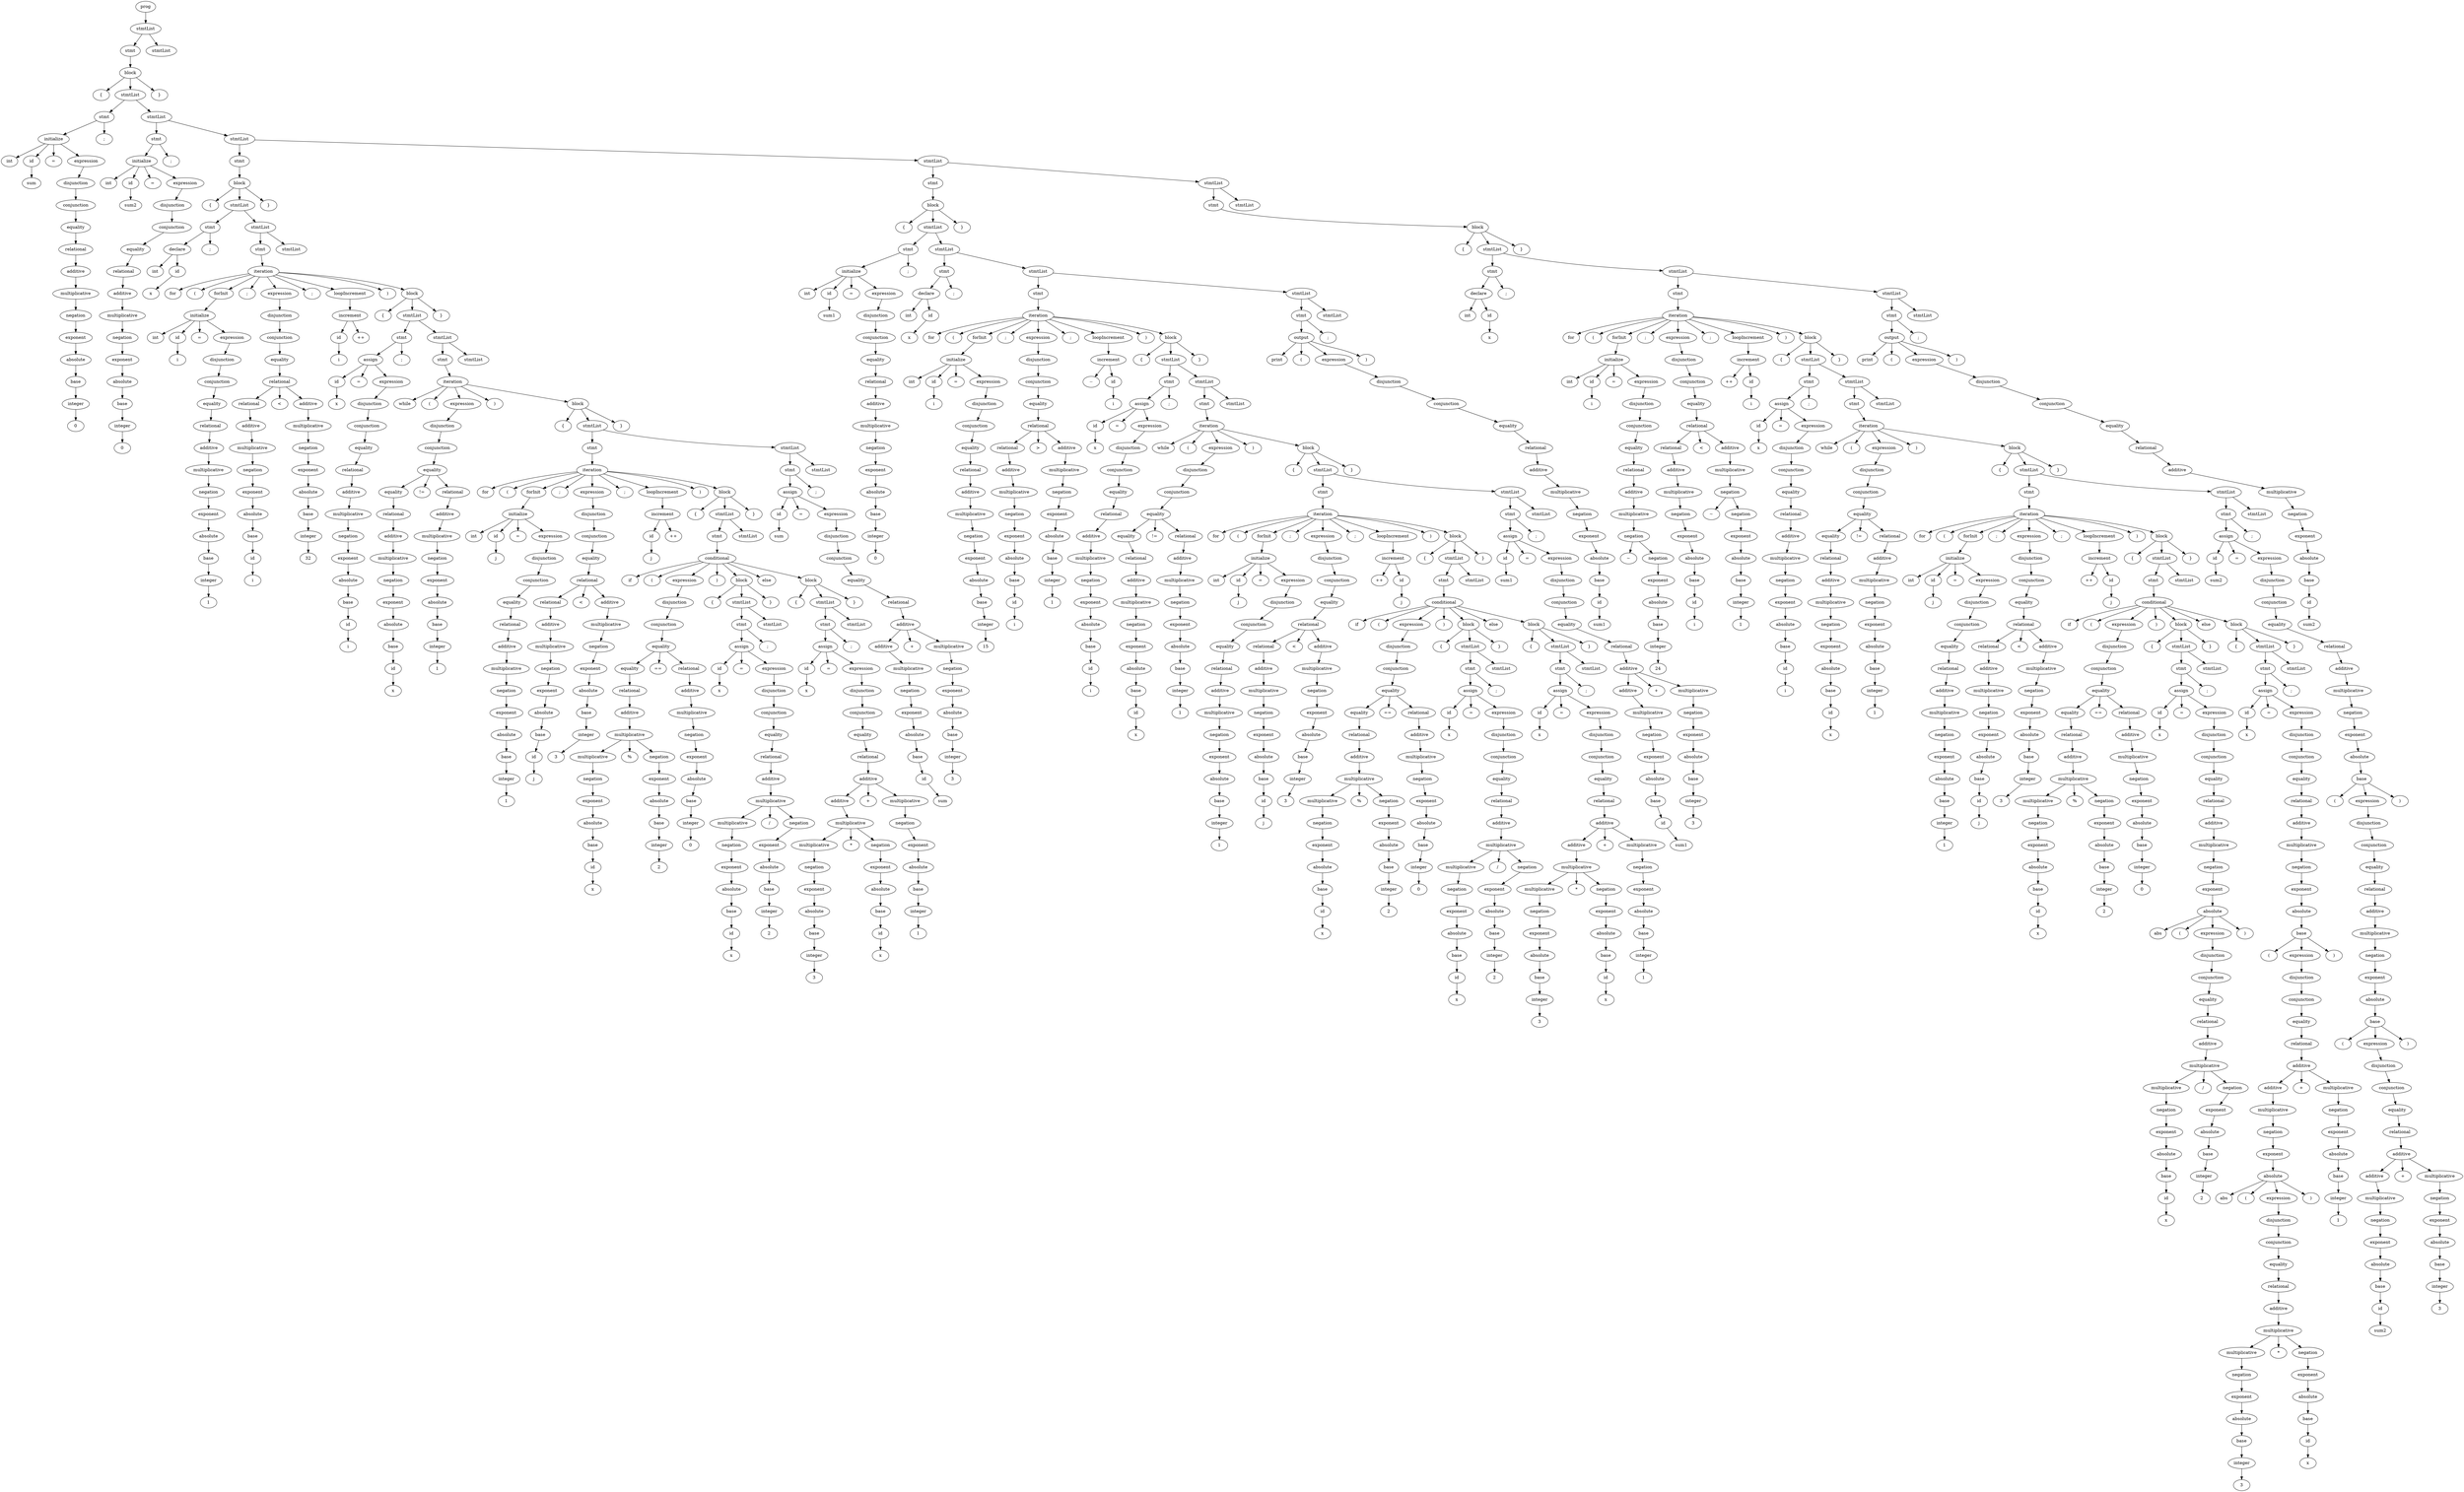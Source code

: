
digraph "three_x_plus_1"
{
struct1 [label="prog"]
struct2 [label="stmtList"]
struct3 [label="stmt"]
struct4 [label="block"]
struct5 [label="{"]
struct4->struct5
struct6 [label="stmtList"]
struct7 [label="stmt"]
struct8 [label="initialize"]
struct9 [label="int"]
struct8->struct9
struct10 [label="id"]
struct11 [label="sum"]
struct10->struct11
struct8->struct10
struct12 [label="="]
struct8->struct12
struct13 [label="expression"]
struct14 [label="disjunction"]
struct15 [label="conjunction"]
struct16 [label="equality"]
struct17 [label="relational"]
struct18 [label="additive"]
struct19 [label="multiplicative"]
struct20 [label="negation"]
struct21 [label="exponent"]
struct22 [label="absolute"]
struct23 [label="base"]
struct24 [label="integer"]
struct25 [label="0"]
struct24->struct25
struct23->struct24
struct22->struct23
struct21->struct22
struct20->struct21
struct19->struct20
struct18->struct19
struct17->struct18
struct16->struct17
struct15->struct16
struct14->struct15
struct13->struct14
struct8->struct13
struct7->struct8
struct26 [label=";"]
struct7->struct26
struct6->struct7
struct27 [label="stmtList"]
struct28 [label="stmt"]
struct29 [label="initialize"]
struct30 [label="int"]
struct29->struct30
struct31 [label="id"]
struct32 [label="sum2"]
struct31->struct32
struct29->struct31
struct33 [label="="]
struct29->struct33
struct34 [label="expression"]
struct35 [label="disjunction"]
struct36 [label="conjunction"]
struct37 [label="equality"]
struct38 [label="relational"]
struct39 [label="additive"]
struct40 [label="multiplicative"]
struct41 [label="negation"]
struct42 [label="exponent"]
struct43 [label="absolute"]
struct44 [label="base"]
struct45 [label="integer"]
struct46 [label="0"]
struct45->struct46
struct44->struct45
struct43->struct44
struct42->struct43
struct41->struct42
struct40->struct41
struct39->struct40
struct38->struct39
struct37->struct38
struct36->struct37
struct35->struct36
struct34->struct35
struct29->struct34
struct28->struct29
struct47 [label=";"]
struct28->struct47
struct27->struct28
struct48 [label="stmtList"]
struct49 [label="stmt"]
struct50 [label="block"]
struct51 [label="{"]
struct50->struct51
struct52 [label="stmtList"]
struct53 [label="stmt"]
struct54 [label="declare"]
struct55 [label="int"]
struct54->struct55
struct56 [label="id"]
struct57 [label="x"]
struct56->struct57
struct54->struct56
struct53->struct54
struct58 [label=";"]
struct53->struct58
struct52->struct53
struct59 [label="stmtList"]
struct60 [label="stmt"]
struct61 [label="iteration"]
struct62 [label="for"]
struct61->struct62
struct63 [label="("]
struct61->struct63
struct64 [label="forInit"]
struct65 [label="initialize"]
struct66 [label="int"]
struct65->struct66
struct67 [label="id"]
struct68 [label="i"]
struct67->struct68
struct65->struct67
struct69 [label="="]
struct65->struct69
struct70 [label="expression"]
struct71 [label="disjunction"]
struct72 [label="conjunction"]
struct73 [label="equality"]
struct74 [label="relational"]
struct75 [label="additive"]
struct76 [label="multiplicative"]
struct77 [label="negation"]
struct78 [label="exponent"]
struct79 [label="absolute"]
struct80 [label="base"]
struct81 [label="integer"]
struct82 [label="1"]
struct81->struct82
struct80->struct81
struct79->struct80
struct78->struct79
struct77->struct78
struct76->struct77
struct75->struct76
struct74->struct75
struct73->struct74
struct72->struct73
struct71->struct72
struct70->struct71
struct65->struct70
struct64->struct65
struct61->struct64
struct83 [label=";"]
struct61->struct83
struct84 [label="expression"]
struct85 [label="disjunction"]
struct86 [label="conjunction"]
struct87 [label="equality"]
struct88 [label="relational"]
struct89 [label="relational"]
struct90 [label="additive"]
struct91 [label="multiplicative"]
struct92 [label="negation"]
struct93 [label="exponent"]
struct94 [label="absolute"]
struct95 [label="base"]
struct96 [label="id"]
struct97 [label="i"]
struct96->struct97
struct95->struct96
struct94->struct95
struct93->struct94
struct92->struct93
struct91->struct92
struct90->struct91
struct89->struct90
struct88->struct89
struct98 [label="<"]
struct88->struct98
struct99 [label="additive"]
struct100 [label="multiplicative"]
struct101 [label="negation"]
struct102 [label="exponent"]
struct103 [label="absolute"]
struct104 [label="base"]
struct105 [label="integer"]
struct106 [label="32"]
struct105->struct106
struct104->struct105
struct103->struct104
struct102->struct103
struct101->struct102
struct100->struct101
struct99->struct100
struct88->struct99
struct87->struct88
struct86->struct87
struct85->struct86
struct84->struct85
struct61->struct84
struct107 [label=";"]
struct61->struct107
struct108 [label="loopIncrement"]
struct109 [label="increment"]
struct110 [label="id"]
struct111 [label="i"]
struct110->struct111
struct109->struct110
struct112 [label="++"]
struct109->struct112
struct108->struct109
struct61->struct108
struct113 [label=")"]
struct61->struct113
struct114 [label="block"]
struct115 [label="{"]
struct114->struct115
struct116 [label="stmtList"]
struct117 [label="stmt"]
struct118 [label="assign"]
struct119 [label="id"]
struct120 [label="x"]
struct119->struct120
struct118->struct119
struct121 [label="="]
struct118->struct121
struct122 [label="expression"]
struct123 [label="disjunction"]
struct124 [label="conjunction"]
struct125 [label="equality"]
struct126 [label="relational"]
struct127 [label="additive"]
struct128 [label="multiplicative"]
struct129 [label="negation"]
struct130 [label="exponent"]
struct131 [label="absolute"]
struct132 [label="base"]
struct133 [label="id"]
struct134 [label="i"]
struct133->struct134
struct132->struct133
struct131->struct132
struct130->struct131
struct129->struct130
struct128->struct129
struct127->struct128
struct126->struct127
struct125->struct126
struct124->struct125
struct123->struct124
struct122->struct123
struct118->struct122
struct117->struct118
struct135 [label=";"]
struct117->struct135
struct116->struct117
struct136 [label="stmtList"]
struct137 [label="stmt"]
struct138 [label="iteration"]
struct139 [label="while"]
struct138->struct139
struct140 [label="("]
struct138->struct140
struct141 [label="expression"]
struct142 [label="disjunction"]
struct143 [label="conjunction"]
struct144 [label="equality"]
struct145 [label="equality"]
struct146 [label="relational"]
struct147 [label="additive"]
struct148 [label="multiplicative"]
struct149 [label="negation"]
struct150 [label="exponent"]
struct151 [label="absolute"]
struct152 [label="base"]
struct153 [label="id"]
struct154 [label="x"]
struct153->struct154
struct152->struct153
struct151->struct152
struct150->struct151
struct149->struct150
struct148->struct149
struct147->struct148
struct146->struct147
struct145->struct146
struct144->struct145
struct155 [label="!="]
struct144->struct155
struct156 [label="relational"]
struct157 [label="additive"]
struct158 [label="multiplicative"]
struct159 [label="negation"]
struct160 [label="exponent"]
struct161 [label="absolute"]
struct162 [label="base"]
struct163 [label="integer"]
struct164 [label="1"]
struct163->struct164
struct162->struct163
struct161->struct162
struct160->struct161
struct159->struct160
struct158->struct159
struct157->struct158
struct156->struct157
struct144->struct156
struct143->struct144
struct142->struct143
struct141->struct142
struct138->struct141
struct165 [label=")"]
struct138->struct165
struct166 [label="block"]
struct167 [label="{"]
struct166->struct167
struct168 [label="stmtList"]
struct169 [label="stmt"]
struct170 [label="iteration"]
struct171 [label="for"]
struct170->struct171
struct172 [label="("]
struct170->struct172
struct173 [label="forInit"]
struct174 [label="initialize"]
struct175 [label="int"]
struct174->struct175
struct176 [label="id"]
struct177 [label="j"]
struct176->struct177
struct174->struct176
struct178 [label="="]
struct174->struct178
struct179 [label="expression"]
struct180 [label="disjunction"]
struct181 [label="conjunction"]
struct182 [label="equality"]
struct183 [label="relational"]
struct184 [label="additive"]
struct185 [label="multiplicative"]
struct186 [label="negation"]
struct187 [label="exponent"]
struct188 [label="absolute"]
struct189 [label="base"]
struct190 [label="integer"]
struct191 [label="1"]
struct190->struct191
struct189->struct190
struct188->struct189
struct187->struct188
struct186->struct187
struct185->struct186
struct184->struct185
struct183->struct184
struct182->struct183
struct181->struct182
struct180->struct181
struct179->struct180
struct174->struct179
struct173->struct174
struct170->struct173
struct192 [label=";"]
struct170->struct192
struct193 [label="expression"]
struct194 [label="disjunction"]
struct195 [label="conjunction"]
struct196 [label="equality"]
struct197 [label="relational"]
struct198 [label="relational"]
struct199 [label="additive"]
struct200 [label="multiplicative"]
struct201 [label="negation"]
struct202 [label="exponent"]
struct203 [label="absolute"]
struct204 [label="base"]
struct205 [label="id"]
struct206 [label="j"]
struct205->struct206
struct204->struct205
struct203->struct204
struct202->struct203
struct201->struct202
struct200->struct201
struct199->struct200
struct198->struct199
struct197->struct198
struct207 [label="<"]
struct197->struct207
struct208 [label="additive"]
struct209 [label="multiplicative"]
struct210 [label="negation"]
struct211 [label="exponent"]
struct212 [label="absolute"]
struct213 [label="base"]
struct214 [label="integer"]
struct215 [label="3"]
struct214->struct215
struct213->struct214
struct212->struct213
struct211->struct212
struct210->struct211
struct209->struct210
struct208->struct209
struct197->struct208
struct196->struct197
struct195->struct196
struct194->struct195
struct193->struct194
struct170->struct193
struct216 [label=";"]
struct170->struct216
struct217 [label="loopIncrement"]
struct218 [label="increment"]
struct219 [label="id"]
struct220 [label="j"]
struct219->struct220
struct218->struct219
struct221 [label="++"]
struct218->struct221
struct217->struct218
struct170->struct217
struct222 [label=")"]
struct170->struct222
struct223 [label="block"]
struct224 [label="{"]
struct223->struct224
struct225 [label="stmtList"]
struct226 [label="stmt"]
struct227 [label="conditional"]
struct228 [label="if"]
struct227->struct228
struct229 [label="("]
struct227->struct229
struct230 [label="expression"]
struct231 [label="disjunction"]
struct232 [label="conjunction"]
struct233 [label="equality"]
struct234 [label="equality"]
struct235 [label="relational"]
struct236 [label="additive"]
struct237 [label="multiplicative"]
struct238 [label="multiplicative"]
struct239 [label="negation"]
struct240 [label="exponent"]
struct241 [label="absolute"]
struct242 [label="base"]
struct243 [label="id"]
struct244 [label="x"]
struct243->struct244
struct242->struct243
struct241->struct242
struct240->struct241
struct239->struct240
struct238->struct239
struct237->struct238
struct245 [label="%"]
struct237->struct245
struct246 [label="negation"]
struct247 [label="exponent"]
struct248 [label="absolute"]
struct249 [label="base"]
struct250 [label="integer"]
struct251 [label="2"]
struct250->struct251
struct249->struct250
struct248->struct249
struct247->struct248
struct246->struct247
struct237->struct246
struct236->struct237
struct235->struct236
struct234->struct235
struct233->struct234
struct252 [label="=="]
struct233->struct252
struct253 [label="relational"]
struct254 [label="additive"]
struct255 [label="multiplicative"]
struct256 [label="negation"]
struct257 [label="exponent"]
struct258 [label="absolute"]
struct259 [label="base"]
struct260 [label="integer"]
struct261 [label="0"]
struct260->struct261
struct259->struct260
struct258->struct259
struct257->struct258
struct256->struct257
struct255->struct256
struct254->struct255
struct253->struct254
struct233->struct253
struct232->struct233
struct231->struct232
struct230->struct231
struct227->struct230
struct262 [label=")"]
struct227->struct262
struct263 [label="block"]
struct264 [label="{"]
struct263->struct264
struct265 [label="stmtList"]
struct266 [label="stmt"]
struct267 [label="assign"]
struct268 [label="id"]
struct269 [label="x"]
struct268->struct269
struct267->struct268
struct270 [label="="]
struct267->struct270
struct271 [label="expression"]
struct272 [label="disjunction"]
struct273 [label="conjunction"]
struct274 [label="equality"]
struct275 [label="relational"]
struct276 [label="additive"]
struct277 [label="multiplicative"]
struct278 [label="multiplicative"]
struct279 [label="negation"]
struct280 [label="exponent"]
struct281 [label="absolute"]
struct282 [label="base"]
struct283 [label="id"]
struct284 [label="x"]
struct283->struct284
struct282->struct283
struct281->struct282
struct280->struct281
struct279->struct280
struct278->struct279
struct277->struct278
struct285 [label="/"]
struct277->struct285
struct286 [label="negation"]
struct287 [label="exponent"]
struct288 [label="absolute"]
struct289 [label="base"]
struct290 [label="integer"]
struct291 [label="2"]
struct290->struct291
struct289->struct290
struct288->struct289
struct287->struct288
struct286->struct287
struct277->struct286
struct276->struct277
struct275->struct276
struct274->struct275
struct273->struct274
struct272->struct273
struct271->struct272
struct267->struct271
struct266->struct267
struct292 [label=";"]
struct266->struct292
struct265->struct266
struct293 [label="stmtList"]
struct265->struct293
struct263->struct265
struct294 [label="}"]
struct263->struct294
struct227->struct263
struct295 [label="else"]
struct227->struct295
struct296 [label="block"]
struct297 [label="{"]
struct296->struct297
struct298 [label="stmtList"]
struct299 [label="stmt"]
struct300 [label="assign"]
struct301 [label="id"]
struct302 [label="x"]
struct301->struct302
struct300->struct301
struct303 [label="="]
struct300->struct303
struct304 [label="expression"]
struct305 [label="disjunction"]
struct306 [label="conjunction"]
struct307 [label="equality"]
struct308 [label="relational"]
struct309 [label="additive"]
struct310 [label="additive"]
struct311 [label="multiplicative"]
struct312 [label="multiplicative"]
struct313 [label="negation"]
struct314 [label="exponent"]
struct315 [label="absolute"]
struct316 [label="base"]
struct317 [label="integer"]
struct318 [label="3"]
struct317->struct318
struct316->struct317
struct315->struct316
struct314->struct315
struct313->struct314
struct312->struct313
struct311->struct312
struct319 [label="*"]
struct311->struct319
struct320 [label="negation"]
struct321 [label="exponent"]
struct322 [label="absolute"]
struct323 [label="base"]
struct324 [label="id"]
struct325 [label="x"]
struct324->struct325
struct323->struct324
struct322->struct323
struct321->struct322
struct320->struct321
struct311->struct320
struct310->struct311
struct309->struct310
struct326 [label="+"]
struct309->struct326
struct327 [label="multiplicative"]
struct328 [label="negation"]
struct329 [label="exponent"]
struct330 [label="absolute"]
struct331 [label="base"]
struct332 [label="integer"]
struct333 [label="1"]
struct332->struct333
struct331->struct332
struct330->struct331
struct329->struct330
struct328->struct329
struct327->struct328
struct309->struct327
struct308->struct309
struct307->struct308
struct306->struct307
struct305->struct306
struct304->struct305
struct300->struct304
struct299->struct300
struct334 [label=";"]
struct299->struct334
struct298->struct299
struct335 [label="stmtList"]
struct298->struct335
struct296->struct298
struct336 [label="}"]
struct296->struct336
struct227->struct296
struct226->struct227
struct225->struct226
struct337 [label="stmtList"]
struct225->struct337
struct223->struct225
struct338 [label="}"]
struct223->struct338
struct170->struct223
struct169->struct170
struct168->struct169
struct339 [label="stmtList"]
struct340 [label="stmt"]
struct341 [label="assign"]
struct342 [label="id"]
struct343 [label="sum"]
struct342->struct343
struct341->struct342
struct344 [label="="]
struct341->struct344
struct345 [label="expression"]
struct346 [label="disjunction"]
struct347 [label="conjunction"]
struct348 [label="equality"]
struct349 [label="relational"]
struct350 [label="additive"]
struct351 [label="additive"]
struct352 [label="multiplicative"]
struct353 [label="negation"]
struct354 [label="exponent"]
struct355 [label="absolute"]
struct356 [label="base"]
struct357 [label="id"]
struct358 [label="sum"]
struct357->struct358
struct356->struct357
struct355->struct356
struct354->struct355
struct353->struct354
struct352->struct353
struct351->struct352
struct350->struct351
struct359 [label="+"]
struct350->struct359
struct360 [label="multiplicative"]
struct361 [label="negation"]
struct362 [label="exponent"]
struct363 [label="absolute"]
struct364 [label="base"]
struct365 [label="integer"]
struct366 [label="3"]
struct365->struct366
struct364->struct365
struct363->struct364
struct362->struct363
struct361->struct362
struct360->struct361
struct350->struct360
struct349->struct350
struct348->struct349
struct347->struct348
struct346->struct347
struct345->struct346
struct341->struct345
struct340->struct341
struct367 [label=";"]
struct340->struct367
struct339->struct340
struct368 [label="stmtList"]
struct339->struct368
struct168->struct339
struct166->struct168
struct369 [label="}"]
struct166->struct369
struct138->struct166
struct137->struct138
struct136->struct137
struct370 [label="stmtList"]
struct136->struct370
struct116->struct136
struct114->struct116
struct371 [label="}"]
struct114->struct371
struct61->struct114
struct60->struct61
struct59->struct60
struct372 [label="stmtList"]
struct59->struct372
struct52->struct59
struct50->struct52
struct373 [label="}"]
struct50->struct373
struct49->struct50
struct48->struct49
struct374 [label="stmtList"]
struct375 [label="stmt"]
struct376 [label="block"]
struct377 [label="{"]
struct376->struct377
struct378 [label="stmtList"]
struct379 [label="stmt"]
struct380 [label="initialize"]
struct381 [label="int"]
struct380->struct381
struct382 [label="id"]
struct383 [label="sum1"]
struct382->struct383
struct380->struct382
struct384 [label="="]
struct380->struct384
struct385 [label="expression"]
struct386 [label="disjunction"]
struct387 [label="conjunction"]
struct388 [label="equality"]
struct389 [label="relational"]
struct390 [label="additive"]
struct391 [label="multiplicative"]
struct392 [label="negation"]
struct393 [label="exponent"]
struct394 [label="absolute"]
struct395 [label="base"]
struct396 [label="integer"]
struct397 [label="0"]
struct396->struct397
struct395->struct396
struct394->struct395
struct393->struct394
struct392->struct393
struct391->struct392
struct390->struct391
struct389->struct390
struct388->struct389
struct387->struct388
struct386->struct387
struct385->struct386
struct380->struct385
struct379->struct380
struct398 [label=";"]
struct379->struct398
struct378->struct379
struct399 [label="stmtList"]
struct400 [label="stmt"]
struct401 [label="declare"]
struct402 [label="int"]
struct401->struct402
struct403 [label="id"]
struct404 [label="x"]
struct403->struct404
struct401->struct403
struct400->struct401
struct405 [label=";"]
struct400->struct405
struct399->struct400
struct406 [label="stmtList"]
struct407 [label="stmt"]
struct408 [label="iteration"]
struct409 [label="for"]
struct408->struct409
struct410 [label="("]
struct408->struct410
struct411 [label="forInit"]
struct412 [label="initialize"]
struct413 [label="int"]
struct412->struct413
struct414 [label="id"]
struct415 [label="i"]
struct414->struct415
struct412->struct414
struct416 [label="="]
struct412->struct416
struct417 [label="expression"]
struct418 [label="disjunction"]
struct419 [label="conjunction"]
struct420 [label="equality"]
struct421 [label="relational"]
struct422 [label="additive"]
struct423 [label="multiplicative"]
struct424 [label="negation"]
struct425 [label="exponent"]
struct426 [label="absolute"]
struct427 [label="base"]
struct428 [label="integer"]
struct429 [label="15"]
struct428->struct429
struct427->struct428
struct426->struct427
struct425->struct426
struct424->struct425
struct423->struct424
struct422->struct423
struct421->struct422
struct420->struct421
struct419->struct420
struct418->struct419
struct417->struct418
struct412->struct417
struct411->struct412
struct408->struct411
struct430 [label=";"]
struct408->struct430
struct431 [label="expression"]
struct432 [label="disjunction"]
struct433 [label="conjunction"]
struct434 [label="equality"]
struct435 [label="relational"]
struct436 [label="relational"]
struct437 [label="additive"]
struct438 [label="multiplicative"]
struct439 [label="negation"]
struct440 [label="exponent"]
struct441 [label="absolute"]
struct442 [label="base"]
struct443 [label="id"]
struct444 [label="i"]
struct443->struct444
struct442->struct443
struct441->struct442
struct440->struct441
struct439->struct440
struct438->struct439
struct437->struct438
struct436->struct437
struct435->struct436
struct445 [label=">"]
struct435->struct445
struct446 [label="additive"]
struct447 [label="multiplicative"]
struct448 [label="negation"]
struct449 [label="exponent"]
struct450 [label="absolute"]
struct451 [label="base"]
struct452 [label="integer"]
struct453 [label="1"]
struct452->struct453
struct451->struct452
struct450->struct451
struct449->struct450
struct448->struct449
struct447->struct448
struct446->struct447
struct435->struct446
struct434->struct435
struct433->struct434
struct432->struct433
struct431->struct432
struct408->struct431
struct454 [label=";"]
struct408->struct454
struct455 [label="loopIncrement"]
struct456 [label="increment"]
struct457 [label="--"]
struct456->struct457
struct458 [label="id"]
struct459 [label="i"]
struct458->struct459
struct456->struct458
struct455->struct456
struct408->struct455
struct460 [label=")"]
struct408->struct460
struct461 [label="block"]
struct462 [label="{"]
struct461->struct462
struct463 [label="stmtList"]
struct464 [label="stmt"]
struct465 [label="assign"]
struct466 [label="id"]
struct467 [label="x"]
struct466->struct467
struct465->struct466
struct468 [label="="]
struct465->struct468
struct469 [label="expression"]
struct470 [label="disjunction"]
struct471 [label="conjunction"]
struct472 [label="equality"]
struct473 [label="relational"]
struct474 [label="additive"]
struct475 [label="multiplicative"]
struct476 [label="negation"]
struct477 [label="exponent"]
struct478 [label="absolute"]
struct479 [label="base"]
struct480 [label="id"]
struct481 [label="i"]
struct480->struct481
struct479->struct480
struct478->struct479
struct477->struct478
struct476->struct477
struct475->struct476
struct474->struct475
struct473->struct474
struct472->struct473
struct471->struct472
struct470->struct471
struct469->struct470
struct465->struct469
struct464->struct465
struct482 [label=";"]
struct464->struct482
struct463->struct464
struct483 [label="stmtList"]
struct484 [label="stmt"]
struct485 [label="iteration"]
struct486 [label="while"]
struct485->struct486
struct487 [label="("]
struct485->struct487
struct488 [label="expression"]
struct489 [label="disjunction"]
struct490 [label="conjunction"]
struct491 [label="equality"]
struct492 [label="equality"]
struct493 [label="relational"]
struct494 [label="additive"]
struct495 [label="multiplicative"]
struct496 [label="negation"]
struct497 [label="exponent"]
struct498 [label="absolute"]
struct499 [label="base"]
struct500 [label="id"]
struct501 [label="x"]
struct500->struct501
struct499->struct500
struct498->struct499
struct497->struct498
struct496->struct497
struct495->struct496
struct494->struct495
struct493->struct494
struct492->struct493
struct491->struct492
struct502 [label="!="]
struct491->struct502
struct503 [label="relational"]
struct504 [label="additive"]
struct505 [label="multiplicative"]
struct506 [label="negation"]
struct507 [label="exponent"]
struct508 [label="absolute"]
struct509 [label="base"]
struct510 [label="integer"]
struct511 [label="1"]
struct510->struct511
struct509->struct510
struct508->struct509
struct507->struct508
struct506->struct507
struct505->struct506
struct504->struct505
struct503->struct504
struct491->struct503
struct490->struct491
struct489->struct490
struct488->struct489
struct485->struct488
struct512 [label=")"]
struct485->struct512
struct513 [label="block"]
struct514 [label="{"]
struct513->struct514
struct515 [label="stmtList"]
struct516 [label="stmt"]
struct517 [label="iteration"]
struct518 [label="for"]
struct517->struct518
struct519 [label="("]
struct517->struct519
struct520 [label="forInit"]
struct521 [label="initialize"]
struct522 [label="int"]
struct521->struct522
struct523 [label="id"]
struct524 [label="j"]
struct523->struct524
struct521->struct523
struct525 [label="="]
struct521->struct525
struct526 [label="expression"]
struct527 [label="disjunction"]
struct528 [label="conjunction"]
struct529 [label="equality"]
struct530 [label="relational"]
struct531 [label="additive"]
struct532 [label="multiplicative"]
struct533 [label="negation"]
struct534 [label="exponent"]
struct535 [label="absolute"]
struct536 [label="base"]
struct537 [label="integer"]
struct538 [label="1"]
struct537->struct538
struct536->struct537
struct535->struct536
struct534->struct535
struct533->struct534
struct532->struct533
struct531->struct532
struct530->struct531
struct529->struct530
struct528->struct529
struct527->struct528
struct526->struct527
struct521->struct526
struct520->struct521
struct517->struct520
struct539 [label=";"]
struct517->struct539
struct540 [label="expression"]
struct541 [label="disjunction"]
struct542 [label="conjunction"]
struct543 [label="equality"]
struct544 [label="relational"]
struct545 [label="relational"]
struct546 [label="additive"]
struct547 [label="multiplicative"]
struct548 [label="negation"]
struct549 [label="exponent"]
struct550 [label="absolute"]
struct551 [label="base"]
struct552 [label="id"]
struct553 [label="j"]
struct552->struct553
struct551->struct552
struct550->struct551
struct549->struct550
struct548->struct549
struct547->struct548
struct546->struct547
struct545->struct546
struct544->struct545
struct554 [label="<"]
struct544->struct554
struct555 [label="additive"]
struct556 [label="multiplicative"]
struct557 [label="negation"]
struct558 [label="exponent"]
struct559 [label="absolute"]
struct560 [label="base"]
struct561 [label="integer"]
struct562 [label="3"]
struct561->struct562
struct560->struct561
struct559->struct560
struct558->struct559
struct557->struct558
struct556->struct557
struct555->struct556
struct544->struct555
struct543->struct544
struct542->struct543
struct541->struct542
struct540->struct541
struct517->struct540
struct563 [label=";"]
struct517->struct563
struct564 [label="loopIncrement"]
struct565 [label="increment"]
struct566 [label="++"]
struct565->struct566
struct567 [label="id"]
struct568 [label="j"]
struct567->struct568
struct565->struct567
struct564->struct565
struct517->struct564
struct569 [label=")"]
struct517->struct569
struct570 [label="block"]
struct571 [label="{"]
struct570->struct571
struct572 [label="stmtList"]
struct573 [label="stmt"]
struct574 [label="conditional"]
struct575 [label="if"]
struct574->struct575
struct576 [label="("]
struct574->struct576
struct577 [label="expression"]
struct578 [label="disjunction"]
struct579 [label="conjunction"]
struct580 [label="equality"]
struct581 [label="equality"]
struct582 [label="relational"]
struct583 [label="additive"]
struct584 [label="multiplicative"]
struct585 [label="multiplicative"]
struct586 [label="negation"]
struct587 [label="exponent"]
struct588 [label="absolute"]
struct589 [label="base"]
struct590 [label="id"]
struct591 [label="x"]
struct590->struct591
struct589->struct590
struct588->struct589
struct587->struct588
struct586->struct587
struct585->struct586
struct584->struct585
struct592 [label="%"]
struct584->struct592
struct593 [label="negation"]
struct594 [label="exponent"]
struct595 [label="absolute"]
struct596 [label="base"]
struct597 [label="integer"]
struct598 [label="2"]
struct597->struct598
struct596->struct597
struct595->struct596
struct594->struct595
struct593->struct594
struct584->struct593
struct583->struct584
struct582->struct583
struct581->struct582
struct580->struct581
struct599 [label="=="]
struct580->struct599
struct600 [label="relational"]
struct601 [label="additive"]
struct602 [label="multiplicative"]
struct603 [label="negation"]
struct604 [label="exponent"]
struct605 [label="absolute"]
struct606 [label="base"]
struct607 [label="integer"]
struct608 [label="0"]
struct607->struct608
struct606->struct607
struct605->struct606
struct604->struct605
struct603->struct604
struct602->struct603
struct601->struct602
struct600->struct601
struct580->struct600
struct579->struct580
struct578->struct579
struct577->struct578
struct574->struct577
struct609 [label=")"]
struct574->struct609
struct610 [label="block"]
struct611 [label="{"]
struct610->struct611
struct612 [label="stmtList"]
struct613 [label="stmt"]
struct614 [label="assign"]
struct615 [label="id"]
struct616 [label="x"]
struct615->struct616
struct614->struct615
struct617 [label="="]
struct614->struct617
struct618 [label="expression"]
struct619 [label="disjunction"]
struct620 [label="conjunction"]
struct621 [label="equality"]
struct622 [label="relational"]
struct623 [label="additive"]
struct624 [label="multiplicative"]
struct625 [label="multiplicative"]
struct626 [label="negation"]
struct627 [label="exponent"]
struct628 [label="absolute"]
struct629 [label="base"]
struct630 [label="id"]
struct631 [label="x"]
struct630->struct631
struct629->struct630
struct628->struct629
struct627->struct628
struct626->struct627
struct625->struct626
struct624->struct625
struct632 [label="/"]
struct624->struct632
struct633 [label="negation"]
struct634 [label="exponent"]
struct635 [label="absolute"]
struct636 [label="base"]
struct637 [label="integer"]
struct638 [label="2"]
struct637->struct638
struct636->struct637
struct635->struct636
struct634->struct635
struct633->struct634
struct624->struct633
struct623->struct624
struct622->struct623
struct621->struct622
struct620->struct621
struct619->struct620
struct618->struct619
struct614->struct618
struct613->struct614
struct639 [label=";"]
struct613->struct639
struct612->struct613
struct640 [label="stmtList"]
struct612->struct640
struct610->struct612
struct641 [label="}"]
struct610->struct641
struct574->struct610
struct642 [label="else"]
struct574->struct642
struct643 [label="block"]
struct644 [label="{"]
struct643->struct644
struct645 [label="stmtList"]
struct646 [label="stmt"]
struct647 [label="assign"]
struct648 [label="id"]
struct649 [label="x"]
struct648->struct649
struct647->struct648
struct650 [label="="]
struct647->struct650
struct651 [label="expression"]
struct652 [label="disjunction"]
struct653 [label="conjunction"]
struct654 [label="equality"]
struct655 [label="relational"]
struct656 [label="additive"]
struct657 [label="additive"]
struct658 [label="multiplicative"]
struct659 [label="multiplicative"]
struct660 [label="negation"]
struct661 [label="exponent"]
struct662 [label="absolute"]
struct663 [label="base"]
struct664 [label="integer"]
struct665 [label="3"]
struct664->struct665
struct663->struct664
struct662->struct663
struct661->struct662
struct660->struct661
struct659->struct660
struct658->struct659
struct666 [label="*"]
struct658->struct666
struct667 [label="negation"]
struct668 [label="exponent"]
struct669 [label="absolute"]
struct670 [label="base"]
struct671 [label="id"]
struct672 [label="x"]
struct671->struct672
struct670->struct671
struct669->struct670
struct668->struct669
struct667->struct668
struct658->struct667
struct657->struct658
struct656->struct657
struct673 [label="+"]
struct656->struct673
struct674 [label="multiplicative"]
struct675 [label="negation"]
struct676 [label="exponent"]
struct677 [label="absolute"]
struct678 [label="base"]
struct679 [label="integer"]
struct680 [label="1"]
struct679->struct680
struct678->struct679
struct677->struct678
struct676->struct677
struct675->struct676
struct674->struct675
struct656->struct674
struct655->struct656
struct654->struct655
struct653->struct654
struct652->struct653
struct651->struct652
struct647->struct651
struct646->struct647
struct681 [label=";"]
struct646->struct681
struct645->struct646
struct682 [label="stmtList"]
struct645->struct682
struct643->struct645
struct683 [label="}"]
struct643->struct683
struct574->struct643
struct573->struct574
struct572->struct573
struct684 [label="stmtList"]
struct572->struct684
struct570->struct572
struct685 [label="}"]
struct570->struct685
struct517->struct570
struct516->struct517
struct515->struct516
struct686 [label="stmtList"]
struct687 [label="stmt"]
struct688 [label="assign"]
struct689 [label="id"]
struct690 [label="sum1"]
struct689->struct690
struct688->struct689
struct691 [label="="]
struct688->struct691
struct692 [label="expression"]
struct693 [label="disjunction"]
struct694 [label="conjunction"]
struct695 [label="equality"]
struct696 [label="relational"]
struct697 [label="additive"]
struct698 [label="additive"]
struct699 [label="multiplicative"]
struct700 [label="negation"]
struct701 [label="exponent"]
struct702 [label="absolute"]
struct703 [label="base"]
struct704 [label="id"]
struct705 [label="sum1"]
struct704->struct705
struct703->struct704
struct702->struct703
struct701->struct702
struct700->struct701
struct699->struct700
struct698->struct699
struct697->struct698
struct706 [label="+"]
struct697->struct706
struct707 [label="multiplicative"]
struct708 [label="negation"]
struct709 [label="exponent"]
struct710 [label="absolute"]
struct711 [label="base"]
struct712 [label="integer"]
struct713 [label="3"]
struct712->struct713
struct711->struct712
struct710->struct711
struct709->struct710
struct708->struct709
struct707->struct708
struct697->struct707
struct696->struct697
struct695->struct696
struct694->struct695
struct693->struct694
struct692->struct693
struct688->struct692
struct687->struct688
struct714 [label=";"]
struct687->struct714
struct686->struct687
struct715 [label="stmtList"]
struct686->struct715
struct515->struct686
struct513->struct515
struct716 [label="}"]
struct513->struct716
struct485->struct513
struct484->struct485
struct483->struct484
struct717 [label="stmtList"]
struct483->struct717
struct463->struct483
struct461->struct463
struct718 [label="}"]
struct461->struct718
struct408->struct461
struct407->struct408
struct406->struct407
struct719 [label="stmtList"]
struct720 [label="stmt"]
struct721 [label="output"]
struct722 [label="print"]
struct721->struct722
struct723 [label="("]
struct721->struct723
struct724 [label="expression"]
struct725 [label="disjunction"]
struct726 [label="conjunction"]
struct727 [label="equality"]
struct728 [label="relational"]
struct729 [label="additive"]
struct730 [label="multiplicative"]
struct731 [label="negation"]
struct732 [label="exponent"]
struct733 [label="absolute"]
struct734 [label="base"]
struct735 [label="id"]
struct736 [label="sum1"]
struct735->struct736
struct734->struct735
struct733->struct734
struct732->struct733
struct731->struct732
struct730->struct731
struct729->struct730
struct728->struct729
struct727->struct728
struct726->struct727
struct725->struct726
struct724->struct725
struct721->struct724
struct737 [label=")"]
struct721->struct737
struct720->struct721
struct738 [label=";"]
struct720->struct738
struct719->struct720
struct739 [label="stmtList"]
struct719->struct739
struct406->struct719
struct399->struct406
struct378->struct399
struct376->struct378
struct740 [label="}"]
struct376->struct740
struct375->struct376
struct374->struct375
struct741 [label="stmtList"]
struct742 [label="stmt"]
struct743 [label="block"]
struct744 [label="{"]
struct743->struct744
struct745 [label="stmtList"]
struct746 [label="stmt"]
struct747 [label="declare"]
struct748 [label="int"]
struct747->struct748
struct749 [label="id"]
struct750 [label="x"]
struct749->struct750
struct747->struct749
struct746->struct747
struct751 [label=";"]
struct746->struct751
struct745->struct746
struct752 [label="stmtList"]
struct753 [label="stmt"]
struct754 [label="iteration"]
struct755 [label="for"]
struct754->struct755
struct756 [label="("]
struct754->struct756
struct757 [label="forInit"]
struct758 [label="initialize"]
struct759 [label="int"]
struct758->struct759
struct760 [label="id"]
struct761 [label="i"]
struct760->struct761
struct758->struct760
struct762 [label="="]
struct758->struct762
struct763 [label="expression"]
struct764 [label="disjunction"]
struct765 [label="conjunction"]
struct766 [label="equality"]
struct767 [label="relational"]
struct768 [label="additive"]
struct769 [label="multiplicative"]
struct770 [label="negation"]
struct771 [label="~"]
struct770->struct771
struct772 [label="negation"]
struct773 [label="exponent"]
struct774 [label="absolute"]
struct775 [label="base"]
struct776 [label="integer"]
struct777 [label="24"]
struct776->struct777
struct775->struct776
struct774->struct775
struct773->struct774
struct772->struct773
struct770->struct772
struct769->struct770
struct768->struct769
struct767->struct768
struct766->struct767
struct765->struct766
struct764->struct765
struct763->struct764
struct758->struct763
struct757->struct758
struct754->struct757
struct778 [label=";"]
struct754->struct778
struct779 [label="expression"]
struct780 [label="disjunction"]
struct781 [label="conjunction"]
struct782 [label="equality"]
struct783 [label="relational"]
struct784 [label="relational"]
struct785 [label="additive"]
struct786 [label="multiplicative"]
struct787 [label="negation"]
struct788 [label="exponent"]
struct789 [label="absolute"]
struct790 [label="base"]
struct791 [label="id"]
struct792 [label="i"]
struct791->struct792
struct790->struct791
struct789->struct790
struct788->struct789
struct787->struct788
struct786->struct787
struct785->struct786
struct784->struct785
struct783->struct784
struct793 [label="<"]
struct783->struct793
struct794 [label="additive"]
struct795 [label="multiplicative"]
struct796 [label="negation"]
struct797 [label="~"]
struct796->struct797
struct798 [label="negation"]
struct799 [label="exponent"]
struct800 [label="absolute"]
struct801 [label="base"]
struct802 [label="integer"]
struct803 [label="1"]
struct802->struct803
struct801->struct802
struct800->struct801
struct799->struct800
struct798->struct799
struct796->struct798
struct795->struct796
struct794->struct795
struct783->struct794
struct782->struct783
struct781->struct782
struct780->struct781
struct779->struct780
struct754->struct779
struct804 [label=";"]
struct754->struct804
struct805 [label="loopIncrement"]
struct806 [label="increment"]
struct807 [label="++"]
struct806->struct807
struct808 [label="id"]
struct809 [label="i"]
struct808->struct809
struct806->struct808
struct805->struct806
struct754->struct805
struct810 [label=")"]
struct754->struct810
struct811 [label="block"]
struct812 [label="{"]
struct811->struct812
struct813 [label="stmtList"]
struct814 [label="stmt"]
struct815 [label="assign"]
struct816 [label="id"]
struct817 [label="x"]
struct816->struct817
struct815->struct816
struct818 [label="="]
struct815->struct818
struct819 [label="expression"]
struct820 [label="disjunction"]
struct821 [label="conjunction"]
struct822 [label="equality"]
struct823 [label="relational"]
struct824 [label="additive"]
struct825 [label="multiplicative"]
struct826 [label="negation"]
struct827 [label="exponent"]
struct828 [label="absolute"]
struct829 [label="base"]
struct830 [label="id"]
struct831 [label="i"]
struct830->struct831
struct829->struct830
struct828->struct829
struct827->struct828
struct826->struct827
struct825->struct826
struct824->struct825
struct823->struct824
struct822->struct823
struct821->struct822
struct820->struct821
struct819->struct820
struct815->struct819
struct814->struct815
struct832 [label=";"]
struct814->struct832
struct813->struct814
struct833 [label="stmtList"]
struct834 [label="stmt"]
struct835 [label="iteration"]
struct836 [label="while"]
struct835->struct836
struct837 [label="("]
struct835->struct837
struct838 [label="expression"]
struct839 [label="disjunction"]
struct840 [label="conjunction"]
struct841 [label="equality"]
struct842 [label="equality"]
struct843 [label="relational"]
struct844 [label="additive"]
struct845 [label="multiplicative"]
struct846 [label="negation"]
struct847 [label="exponent"]
struct848 [label="absolute"]
struct849 [label="base"]
struct850 [label="id"]
struct851 [label="x"]
struct850->struct851
struct849->struct850
struct848->struct849
struct847->struct848
struct846->struct847
struct845->struct846
struct844->struct845
struct843->struct844
struct842->struct843
struct841->struct842
struct852 [label="!="]
struct841->struct852
struct853 [label="relational"]
struct854 [label="additive"]
struct855 [label="multiplicative"]
struct856 [label="negation"]
struct857 [label="exponent"]
struct858 [label="absolute"]
struct859 [label="base"]
struct860 [label="integer"]
struct861 [label="1"]
struct860->struct861
struct859->struct860
struct858->struct859
struct857->struct858
struct856->struct857
struct855->struct856
struct854->struct855
struct853->struct854
struct841->struct853
struct840->struct841
struct839->struct840
struct838->struct839
struct835->struct838
struct862 [label=")"]
struct835->struct862
struct863 [label="block"]
struct864 [label="{"]
struct863->struct864
struct865 [label="stmtList"]
struct866 [label="stmt"]
struct867 [label="iteration"]
struct868 [label="for"]
struct867->struct868
struct869 [label="("]
struct867->struct869
struct870 [label="forInit"]
struct871 [label="initialize"]
struct872 [label="int"]
struct871->struct872
struct873 [label="id"]
struct874 [label="j"]
struct873->struct874
struct871->struct873
struct875 [label="="]
struct871->struct875
struct876 [label="expression"]
struct877 [label="disjunction"]
struct878 [label="conjunction"]
struct879 [label="equality"]
struct880 [label="relational"]
struct881 [label="additive"]
struct882 [label="multiplicative"]
struct883 [label="negation"]
struct884 [label="exponent"]
struct885 [label="absolute"]
struct886 [label="base"]
struct887 [label="integer"]
struct888 [label="1"]
struct887->struct888
struct886->struct887
struct885->struct886
struct884->struct885
struct883->struct884
struct882->struct883
struct881->struct882
struct880->struct881
struct879->struct880
struct878->struct879
struct877->struct878
struct876->struct877
struct871->struct876
struct870->struct871
struct867->struct870
struct889 [label=";"]
struct867->struct889
struct890 [label="expression"]
struct891 [label="disjunction"]
struct892 [label="conjunction"]
struct893 [label="equality"]
struct894 [label="relational"]
struct895 [label="relational"]
struct896 [label="additive"]
struct897 [label="multiplicative"]
struct898 [label="negation"]
struct899 [label="exponent"]
struct900 [label="absolute"]
struct901 [label="base"]
struct902 [label="id"]
struct903 [label="j"]
struct902->struct903
struct901->struct902
struct900->struct901
struct899->struct900
struct898->struct899
struct897->struct898
struct896->struct897
struct895->struct896
struct894->struct895
struct904 [label="<"]
struct894->struct904
struct905 [label="additive"]
struct906 [label="multiplicative"]
struct907 [label="negation"]
struct908 [label="exponent"]
struct909 [label="absolute"]
struct910 [label="base"]
struct911 [label="integer"]
struct912 [label="3"]
struct911->struct912
struct910->struct911
struct909->struct910
struct908->struct909
struct907->struct908
struct906->struct907
struct905->struct906
struct894->struct905
struct893->struct894
struct892->struct893
struct891->struct892
struct890->struct891
struct867->struct890
struct913 [label=";"]
struct867->struct913
struct914 [label="loopIncrement"]
struct915 [label="increment"]
struct916 [label="++"]
struct915->struct916
struct917 [label="id"]
struct918 [label="j"]
struct917->struct918
struct915->struct917
struct914->struct915
struct867->struct914
struct919 [label=")"]
struct867->struct919
struct920 [label="block"]
struct921 [label="{"]
struct920->struct921
struct922 [label="stmtList"]
struct923 [label="stmt"]
struct924 [label="conditional"]
struct925 [label="if"]
struct924->struct925
struct926 [label="("]
struct924->struct926
struct927 [label="expression"]
struct928 [label="disjunction"]
struct929 [label="conjunction"]
struct930 [label="equality"]
struct931 [label="equality"]
struct932 [label="relational"]
struct933 [label="additive"]
struct934 [label="multiplicative"]
struct935 [label="multiplicative"]
struct936 [label="negation"]
struct937 [label="exponent"]
struct938 [label="absolute"]
struct939 [label="base"]
struct940 [label="id"]
struct941 [label="x"]
struct940->struct941
struct939->struct940
struct938->struct939
struct937->struct938
struct936->struct937
struct935->struct936
struct934->struct935
struct942 [label="%"]
struct934->struct942
struct943 [label="negation"]
struct944 [label="exponent"]
struct945 [label="absolute"]
struct946 [label="base"]
struct947 [label="integer"]
struct948 [label="2"]
struct947->struct948
struct946->struct947
struct945->struct946
struct944->struct945
struct943->struct944
struct934->struct943
struct933->struct934
struct932->struct933
struct931->struct932
struct930->struct931
struct949 [label="=="]
struct930->struct949
struct950 [label="relational"]
struct951 [label="additive"]
struct952 [label="multiplicative"]
struct953 [label="negation"]
struct954 [label="exponent"]
struct955 [label="absolute"]
struct956 [label="base"]
struct957 [label="integer"]
struct958 [label="0"]
struct957->struct958
struct956->struct957
struct955->struct956
struct954->struct955
struct953->struct954
struct952->struct953
struct951->struct952
struct950->struct951
struct930->struct950
struct929->struct930
struct928->struct929
struct927->struct928
struct924->struct927
struct959 [label=")"]
struct924->struct959
struct960 [label="block"]
struct961 [label="{"]
struct960->struct961
struct962 [label="stmtList"]
struct963 [label="stmt"]
struct964 [label="assign"]
struct965 [label="id"]
struct966 [label="x"]
struct965->struct966
struct964->struct965
struct967 [label="="]
struct964->struct967
struct968 [label="expression"]
struct969 [label="disjunction"]
struct970 [label="conjunction"]
struct971 [label="equality"]
struct972 [label="relational"]
struct973 [label="additive"]
struct974 [label="multiplicative"]
struct975 [label="negation"]
struct976 [label="exponent"]
struct977 [label="absolute"]
struct978 [label="abs"]
struct977->struct978
struct979 [label="("]
struct977->struct979
struct980 [label="expression"]
struct981 [label="disjunction"]
struct982 [label="conjunction"]
struct983 [label="equality"]
struct984 [label="relational"]
struct985 [label="additive"]
struct986 [label="multiplicative"]
struct987 [label="multiplicative"]
struct988 [label="negation"]
struct989 [label="exponent"]
struct990 [label="absolute"]
struct991 [label="base"]
struct992 [label="id"]
struct993 [label="x"]
struct992->struct993
struct991->struct992
struct990->struct991
struct989->struct990
struct988->struct989
struct987->struct988
struct986->struct987
struct994 [label="/"]
struct986->struct994
struct995 [label="negation"]
struct996 [label="exponent"]
struct997 [label="absolute"]
struct998 [label="base"]
struct999 [label="integer"]
struct1000 [label="2"]
struct999->struct1000
struct998->struct999
struct997->struct998
struct996->struct997
struct995->struct996
struct986->struct995
struct985->struct986
struct984->struct985
struct983->struct984
struct982->struct983
struct981->struct982
struct980->struct981
struct977->struct980
struct1001 [label=")"]
struct977->struct1001
struct976->struct977
struct975->struct976
struct974->struct975
struct973->struct974
struct972->struct973
struct971->struct972
struct970->struct971
struct969->struct970
struct968->struct969
struct964->struct968
struct963->struct964
struct1002 [label=";"]
struct963->struct1002
struct962->struct963
struct1003 [label="stmtList"]
struct962->struct1003
struct960->struct962
struct1004 [label="}"]
struct960->struct1004
struct924->struct960
struct1005 [label="else"]
struct924->struct1005
struct1006 [label="block"]
struct1007 [label="{"]
struct1006->struct1007
struct1008 [label="stmtList"]
struct1009 [label="stmt"]
struct1010 [label="assign"]
struct1011 [label="id"]
struct1012 [label="x"]
struct1011->struct1012
struct1010->struct1011
struct1013 [label="="]
struct1010->struct1013
struct1014 [label="expression"]
struct1015 [label="disjunction"]
struct1016 [label="conjunction"]
struct1017 [label="equality"]
struct1018 [label="relational"]
struct1019 [label="additive"]
struct1020 [label="multiplicative"]
struct1021 [label="negation"]
struct1022 [label="exponent"]
struct1023 [label="absolute"]
struct1024 [label="base"]
struct1025 [label="("]
struct1024->struct1025
struct1026 [label="expression"]
struct1027 [label="disjunction"]
struct1028 [label="conjunction"]
struct1029 [label="equality"]
struct1030 [label="relational"]
struct1031 [label="additive"]
struct1032 [label="additive"]
struct1033 [label="multiplicative"]
struct1034 [label="negation"]
struct1035 [label="exponent"]
struct1036 [label="absolute"]
struct1037 [label="abs"]
struct1036->struct1037
struct1038 [label="("]
struct1036->struct1038
struct1039 [label="expression"]
struct1040 [label="disjunction"]
struct1041 [label="conjunction"]
struct1042 [label="equality"]
struct1043 [label="relational"]
struct1044 [label="additive"]
struct1045 [label="multiplicative"]
struct1046 [label="multiplicative"]
struct1047 [label="negation"]
struct1048 [label="exponent"]
struct1049 [label="absolute"]
struct1050 [label="base"]
struct1051 [label="integer"]
struct1052 [label="3"]
struct1051->struct1052
struct1050->struct1051
struct1049->struct1050
struct1048->struct1049
struct1047->struct1048
struct1046->struct1047
struct1045->struct1046
struct1053 [label="*"]
struct1045->struct1053
struct1054 [label="negation"]
struct1055 [label="exponent"]
struct1056 [label="absolute"]
struct1057 [label="base"]
struct1058 [label="id"]
struct1059 [label="x"]
struct1058->struct1059
struct1057->struct1058
struct1056->struct1057
struct1055->struct1056
struct1054->struct1055
struct1045->struct1054
struct1044->struct1045
struct1043->struct1044
struct1042->struct1043
struct1041->struct1042
struct1040->struct1041
struct1039->struct1040
struct1036->struct1039
struct1060 [label=")"]
struct1036->struct1060
struct1035->struct1036
struct1034->struct1035
struct1033->struct1034
struct1032->struct1033
struct1031->struct1032
struct1061 [label="+"]
struct1031->struct1061
struct1062 [label="multiplicative"]
struct1063 [label="negation"]
struct1064 [label="exponent"]
struct1065 [label="absolute"]
struct1066 [label="base"]
struct1067 [label="integer"]
struct1068 [label="1"]
struct1067->struct1068
struct1066->struct1067
struct1065->struct1066
struct1064->struct1065
struct1063->struct1064
struct1062->struct1063
struct1031->struct1062
struct1030->struct1031
struct1029->struct1030
struct1028->struct1029
struct1027->struct1028
struct1026->struct1027
struct1024->struct1026
struct1069 [label=")"]
struct1024->struct1069
struct1023->struct1024
struct1022->struct1023
struct1021->struct1022
struct1020->struct1021
struct1019->struct1020
struct1018->struct1019
struct1017->struct1018
struct1016->struct1017
struct1015->struct1016
struct1014->struct1015
struct1010->struct1014
struct1009->struct1010
struct1070 [label=";"]
struct1009->struct1070
struct1008->struct1009
struct1071 [label="stmtList"]
struct1008->struct1071
struct1006->struct1008
struct1072 [label="}"]
struct1006->struct1072
struct924->struct1006
struct923->struct924
struct922->struct923
struct1073 [label="stmtList"]
struct922->struct1073
struct920->struct922
struct1074 [label="}"]
struct920->struct1074
struct867->struct920
struct866->struct867
struct865->struct866
struct1075 [label="stmtList"]
struct1076 [label="stmt"]
struct1077 [label="assign"]
struct1078 [label="id"]
struct1079 [label="sum2"]
struct1078->struct1079
struct1077->struct1078
struct1080 [label="="]
struct1077->struct1080
struct1081 [label="expression"]
struct1082 [label="disjunction"]
struct1083 [label="conjunction"]
struct1084 [label="equality"]
struct1085 [label="relational"]
struct1086 [label="additive"]
struct1087 [label="multiplicative"]
struct1088 [label="negation"]
struct1089 [label="exponent"]
struct1090 [label="absolute"]
struct1091 [label="base"]
struct1092 [label="("]
struct1091->struct1092
struct1093 [label="expression"]
struct1094 [label="disjunction"]
struct1095 [label="conjunction"]
struct1096 [label="equality"]
struct1097 [label="relational"]
struct1098 [label="additive"]
struct1099 [label="multiplicative"]
struct1100 [label="negation"]
struct1101 [label="exponent"]
struct1102 [label="absolute"]
struct1103 [label="base"]
struct1104 [label="("]
struct1103->struct1104
struct1105 [label="expression"]
struct1106 [label="disjunction"]
struct1107 [label="conjunction"]
struct1108 [label="equality"]
struct1109 [label="relational"]
struct1110 [label="additive"]
struct1111 [label="additive"]
struct1112 [label="multiplicative"]
struct1113 [label="negation"]
struct1114 [label="exponent"]
struct1115 [label="absolute"]
struct1116 [label="base"]
struct1117 [label="id"]
struct1118 [label="sum2"]
struct1117->struct1118
struct1116->struct1117
struct1115->struct1116
struct1114->struct1115
struct1113->struct1114
struct1112->struct1113
struct1111->struct1112
struct1110->struct1111
struct1119 [label="+"]
struct1110->struct1119
struct1120 [label="multiplicative"]
struct1121 [label="negation"]
struct1122 [label="exponent"]
struct1123 [label="absolute"]
struct1124 [label="base"]
struct1125 [label="integer"]
struct1126 [label="3"]
struct1125->struct1126
struct1124->struct1125
struct1123->struct1124
struct1122->struct1123
struct1121->struct1122
struct1120->struct1121
struct1110->struct1120
struct1109->struct1110
struct1108->struct1109
struct1107->struct1108
struct1106->struct1107
struct1105->struct1106
struct1103->struct1105
struct1127 [label=")"]
struct1103->struct1127
struct1102->struct1103
struct1101->struct1102
struct1100->struct1101
struct1099->struct1100
struct1098->struct1099
struct1097->struct1098
struct1096->struct1097
struct1095->struct1096
struct1094->struct1095
struct1093->struct1094
struct1091->struct1093
struct1128 [label=")"]
struct1091->struct1128
struct1090->struct1091
struct1089->struct1090
struct1088->struct1089
struct1087->struct1088
struct1086->struct1087
struct1085->struct1086
struct1084->struct1085
struct1083->struct1084
struct1082->struct1083
struct1081->struct1082
struct1077->struct1081
struct1076->struct1077
struct1129 [label=";"]
struct1076->struct1129
struct1075->struct1076
struct1130 [label="stmtList"]
struct1075->struct1130
struct865->struct1075
struct863->struct865
struct1131 [label="}"]
struct863->struct1131
struct835->struct863
struct834->struct835
struct833->struct834
struct1132 [label="stmtList"]
struct833->struct1132
struct813->struct833
struct811->struct813
struct1133 [label="}"]
struct811->struct1133
struct754->struct811
struct753->struct754
struct752->struct753
struct1134 [label="stmtList"]
struct1135 [label="stmt"]
struct1136 [label="output"]
struct1137 [label="print"]
struct1136->struct1137
struct1138 [label="("]
struct1136->struct1138
struct1139 [label="expression"]
struct1140 [label="disjunction"]
struct1141 [label="conjunction"]
struct1142 [label="equality"]
struct1143 [label="relational"]
struct1144 [label="additive"]
struct1145 [label="multiplicative"]
struct1146 [label="negation"]
struct1147 [label="exponent"]
struct1148 [label="absolute"]
struct1149 [label="base"]
struct1150 [label="id"]
struct1151 [label="sum2"]
struct1150->struct1151
struct1149->struct1150
struct1148->struct1149
struct1147->struct1148
struct1146->struct1147
struct1145->struct1146
struct1144->struct1145
struct1143->struct1144
struct1142->struct1143
struct1141->struct1142
struct1140->struct1141
struct1139->struct1140
struct1136->struct1139
struct1152 [label=")"]
struct1136->struct1152
struct1135->struct1136
struct1153 [label=";"]
struct1135->struct1153
struct1134->struct1135
struct1154 [label="stmtList"]
struct1134->struct1154
struct752->struct1134
struct745->struct752
struct743->struct745
struct1155 [label="}"]
struct743->struct1155
struct742->struct743
struct741->struct742
struct1156 [label="stmtList"]
struct741->struct1156
struct374->struct741
struct48->struct374
struct27->struct48
struct6->struct27
struct4->struct6
struct1157 [label="}"]
struct4->struct1157
struct3->struct4
struct2->struct3
struct1158 [label="stmtList"]
struct2->struct1158
struct1->struct2
}